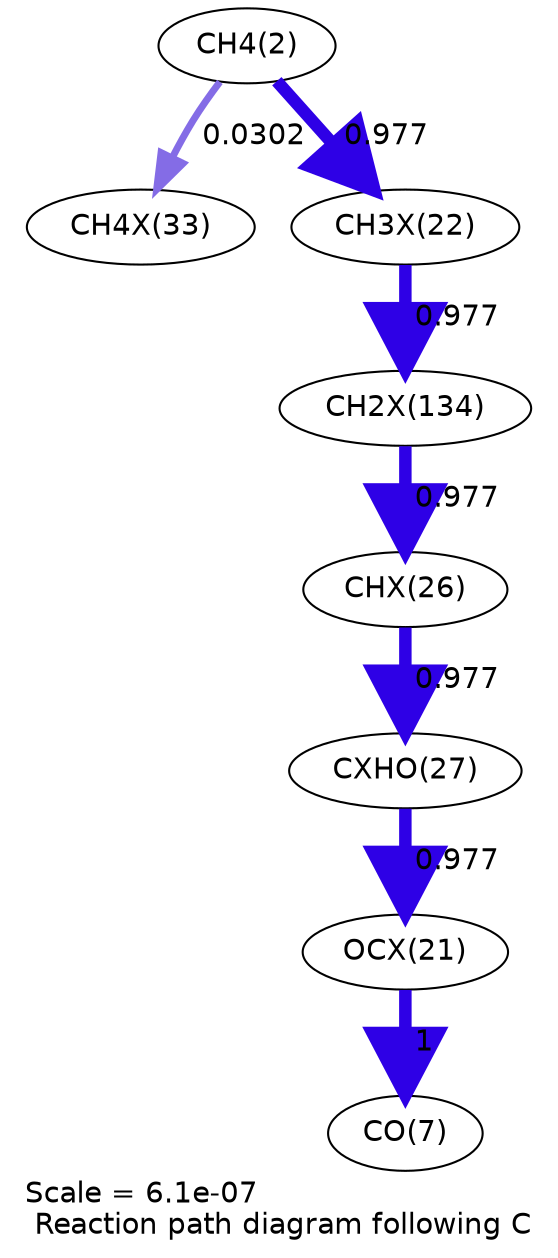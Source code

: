 digraph reaction_paths {
center=1;
s4 -> s30[fontname="Helvetica", penwidth=3.36, arrowsize=1.68, color="0.7, 0.53, 0.9"
, label=" 0.0302"];
s4 -> s25[fontname="Helvetica", penwidth=5.98, arrowsize=2.99, color="0.7, 1.48, 0.9"
, label=" 0.977"];
s25 -> s36[fontname="Helvetica", penwidth=5.98, arrowsize=2.99, color="0.7, 1.48, 0.9"
, label=" 0.977"];
s36 -> s28[fontname="Helvetica", penwidth=5.98, arrowsize=2.99, color="0.7, 1.48, 0.9"
, label=" 0.977"];
s28 -> s29[fontname="Helvetica", penwidth=5.98, arrowsize=2.99, color="0.7, 1.48, 0.9"
, label=" 0.977"];
s29 -> s24[fontname="Helvetica", penwidth=5.98, arrowsize=2.99, color="0.7, 1.48, 0.9"
, label=" 0.977"];
s24 -> s9[fontname="Helvetica", penwidth=6, arrowsize=3, color="0.7, 1.5, 0.9"
, label=" 1"];
s4 [ fontname="Helvetica", label="CH4(2)"];
s9 [ fontname="Helvetica", label="CO(7)"];
s24 [ fontname="Helvetica", label="OCX(21)"];
s25 [ fontname="Helvetica", label="CH3X(22)"];
s28 [ fontname="Helvetica", label="CHX(26)"];
s29 [ fontname="Helvetica", label="CXHO(27)"];
s30 [ fontname="Helvetica", label="CH4X(33)"];
s36 [ fontname="Helvetica", label="CH2X(134)"];
 label = "Scale = 6.1e-07\l Reaction path diagram following C";
 fontname = "Helvetica";
}
